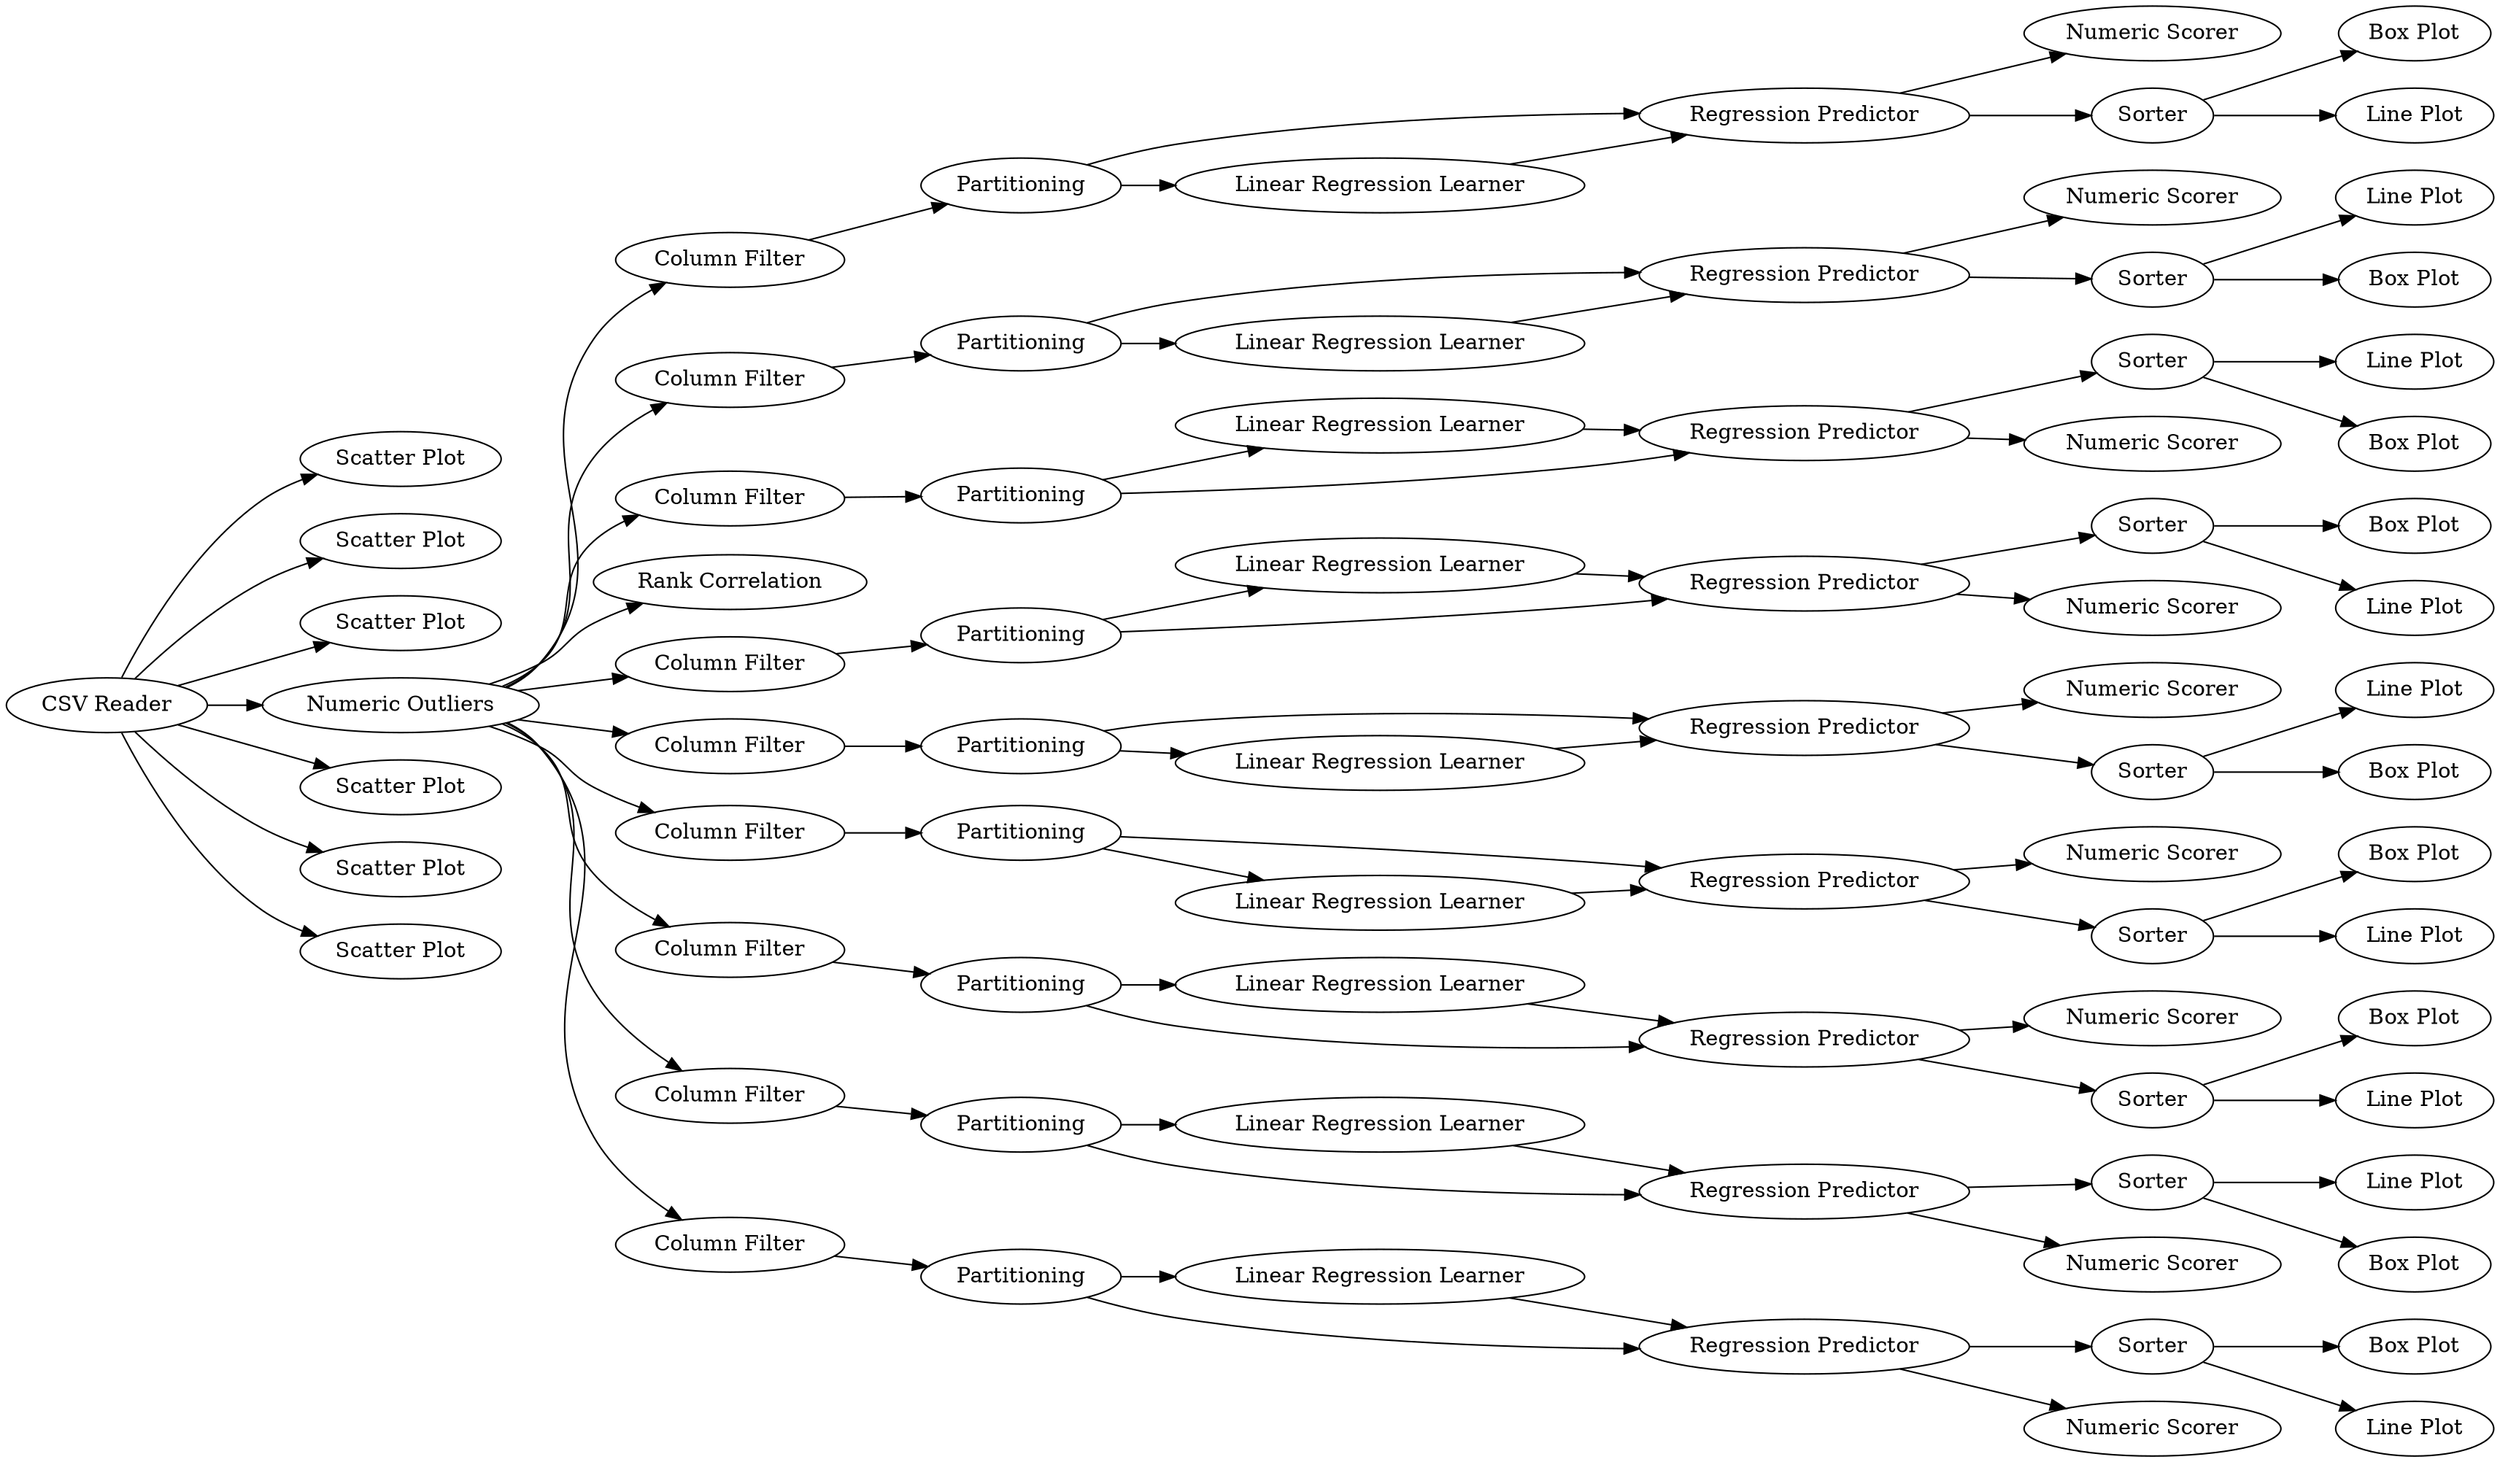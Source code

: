 digraph {
	"3166698238693938074_74" [label="Box Plot"]
	"3166698238693938074_43" [label="Column Filter"]
	"3166698238693938074_38" [label="Regression Predictor"]
	"3166698238693938074_28" [label=Partitioning]
	"3166698238693938074_63" [label=Sorter]
	"3166698238693938074_30" [label="Regression Predictor"]
	"3166698238693938074_35" [label="Column Filter"]
	"3166698238693938074_53" [label=Sorter]
	"3166698238693938074_42" [label="Box Plot"]
	"3166698238693938074_29" [label="Linear Regression Learner"]
	"3166698238693938074_64" [label="Line Plot"]
	"3166698238693938074_26" [label="Box Plot"]
	"3166698238693938074_58" [label="Column Filter"]
	"3166698238693938074_57" [label=Partitioning]
	"3166698238693938074_6" [label="Scatter Plot"]
	"3166698238693938074_18" [label="Regression Predictor"]
	"3166698238693938074_31" [label="Numeric Scorer"]
	"3166698238693938074_39" [label="Numeric Scorer"]
	"3166698238693938074_40" [label=Sorter]
	"3166698238693938074_21" [label="Line Plot"]
	"3166698238693938074_49" [label="Line Plot"]
	"3166698238693938074_55" [label="Box Plot"]
	"3166698238693938074_16" [label=Partitioning]
	"3166698238693938074_41" [label="Line Plot"]
	"3166698238693938074_62" [label="Numeric Scorer"]
	"3166698238693938074_3" [label="Scatter Plot"]
	"3166698238693938074_10" [label="Linear Regression Learner"]
	"3166698238693938074_54" [label="Line Plot"]
	"3166698238693938074_22" [label="Box Plot"]
	"3166698238693938074_11" [label="Regression Predictor"]
	"3166698238693938074_32" [label=Sorter]
	"3166698238693938074_66" [label="Rank Correlation"]
	"3166698238693938074_56" [label="Column Filter"]
	"3166698238693938074_71" [label="Numeric Scorer"]
	"3166698238693938074_69" [label="Linear Regression Learner"]
	"3166698238693938074_76" [label=Partitioning]
	"3166698238693938074_72" [label=Sorter]
	"3166698238693938074_80" [label=Sorter]
	"3166698238693938074_33" [label="Line Plot"]
	"3166698238693938074_19" [label="Numeric Scorer"]
	"3166698238693938074_50" [label="Linear Regression Learner"]
	"3166698238693938074_1" [label="CSV Reader"]
	"3166698238693938074_5" [label="Scatter Plot"]
	"3166698238693938074_8" [label="Numeric Outliers"]
	"3166698238693938074_15" [label="Column Filter"]
	"3166698238693938074_36" [label=Partitioning]
	"3166698238693938074_13" [label=Sorter]
	"3166698238693938074_81" [label="Line Plot"]
	"3166698238693938074_37" [label="Linear Regression Learner"]
	"3166698238693938074_27" [label="Column Filter"]
	"3166698238693938074_9" [label=Partitioning]
	"3166698238693938074_59" [label=Partitioning]
	"3166698238693938074_68" [label=Partitioning]
	"3166698238693938074_65" [label="Box Plot"]
	"3166698238693938074_79" [label="Numeric Scorer"]
	"3166698238693938074_23" [label="Box Plot"]
	"3166698238693938074_52" [label="Numeric Scorer"]
	"3166698238693938074_73" [label="Line Plot"]
	"3166698238693938074_60" [label="Linear Regression Learner"]
	"3166698238693938074_77" [label="Linear Regression Learner"]
	"3166698238693938074_2" [label="Scatter Plot"]
	"3166698238693938074_14" [label="Numeric Scorer"]
	"3166698238693938074_44" [label=Partitioning]
	"3166698238693938074_12" [label="Line Plot"]
	"3166698238693938074_46" [label="Regression Predictor"]
	"3166698238693938074_17" [label="Linear Regression Learner"]
	"3166698238693938074_61" [label="Regression Predictor"]
	"3166698238693938074_7" [label="Scatter Plot"]
	"3166698238693938074_70" [label="Regression Predictor"]
	"3166698238693938074_78" [label="Regression Predictor"]
	"3166698238693938074_4" [label="Scatter Plot"]
	"3166698238693938074_82" [label="Box Plot"]
	"3166698238693938074_47" [label="Numeric Scorer"]
	"3166698238693938074_34" [label="Box Plot"]
	"3166698238693938074_67" [label="Column Filter"]
	"3166698238693938074_45" [label="Linear Regression Learner"]
	"3166698238693938074_75" [label="Column Filter"]
	"3166698238693938074_20" [label=Sorter]
	"3166698238693938074_51" [label="Regression Predictor"]
	"3166698238693938074_48" [label=Sorter]
	"3166698238693938074_25" [label="Column Filter"]
	"3166698238693938074_59" -> "3166698238693938074_61"
	"3166698238693938074_25" -> "3166698238693938074_9"
	"3166698238693938074_60" -> "3166698238693938074_61"
	"3166698238693938074_46" -> "3166698238693938074_48"
	"3166698238693938074_70" -> "3166698238693938074_72"
	"3166698238693938074_58" -> "3166698238693938074_59"
	"3166698238693938074_32" -> "3166698238693938074_33"
	"3166698238693938074_45" -> "3166698238693938074_46"
	"3166698238693938074_68" -> "3166698238693938074_69"
	"3166698238693938074_48" -> "3166698238693938074_42"
	"3166698238693938074_38" -> "3166698238693938074_39"
	"3166698238693938074_43" -> "3166698238693938074_44"
	"3166698238693938074_32" -> "3166698238693938074_26"
	"3166698238693938074_18" -> "3166698238693938074_19"
	"3166698238693938074_28" -> "3166698238693938074_30"
	"3166698238693938074_30" -> "3166698238693938074_32"
	"3166698238693938074_48" -> "3166698238693938074_49"
	"3166698238693938074_8" -> "3166698238693938074_66"
	"3166698238693938074_11" -> "3166698238693938074_14"
	"3166698238693938074_44" -> "3166698238693938074_45"
	"3166698238693938074_8" -> "3166698238693938074_35"
	"3166698238693938074_69" -> "3166698238693938074_70"
	"3166698238693938074_53" -> "3166698238693938074_54"
	"3166698238693938074_63" -> "3166698238693938074_64"
	"3166698238693938074_8" -> "3166698238693938074_58"
	"3166698238693938074_57" -> "3166698238693938074_51"
	"3166698238693938074_20" -> "3166698238693938074_21"
	"3166698238693938074_80" -> "3166698238693938074_81"
	"3166698238693938074_80" -> "3166698238693938074_82"
	"3166698238693938074_13" -> "3166698238693938074_22"
	"3166698238693938074_8" -> "3166698238693938074_27"
	"3166698238693938074_29" -> "3166698238693938074_30"
	"3166698238693938074_35" -> "3166698238693938074_36"
	"3166698238693938074_37" -> "3166698238693938074_38"
	"3166698238693938074_1" -> "3166698238693938074_3"
	"3166698238693938074_68" -> "3166698238693938074_70"
	"3166698238693938074_20" -> "3166698238693938074_23"
	"3166698238693938074_36" -> "3166698238693938074_38"
	"3166698238693938074_30" -> "3166698238693938074_31"
	"3166698238693938074_36" -> "3166698238693938074_37"
	"3166698238693938074_75" -> "3166698238693938074_76"
	"3166698238693938074_10" -> "3166698238693938074_11"
	"3166698238693938074_1" -> "3166698238693938074_6"
	"3166698238693938074_40" -> "3166698238693938074_41"
	"3166698238693938074_17" -> "3166698238693938074_18"
	"3166698238693938074_18" -> "3166698238693938074_20"
	"3166698238693938074_78" -> "3166698238693938074_80"
	"3166698238693938074_46" -> "3166698238693938074_47"
	"3166698238693938074_1" -> "3166698238693938074_2"
	"3166698238693938074_40" -> "3166698238693938074_34"
	"3166698238693938074_9" -> "3166698238693938074_11"
	"3166698238693938074_8" -> "3166698238693938074_56"
	"3166698238693938074_8" -> "3166698238693938074_43"
	"3166698238693938074_72" -> "3166698238693938074_73"
	"3166698238693938074_76" -> "3166698238693938074_77"
	"3166698238693938074_72" -> "3166698238693938074_74"
	"3166698238693938074_76" -> "3166698238693938074_78"
	"3166698238693938074_1" -> "3166698238693938074_4"
	"3166698238693938074_13" -> "3166698238693938074_12"
	"3166698238693938074_61" -> "3166698238693938074_63"
	"3166698238693938074_16" -> "3166698238693938074_18"
	"3166698238693938074_70" -> "3166698238693938074_71"
	"3166698238693938074_8" -> "3166698238693938074_15"
	"3166698238693938074_67" -> "3166698238693938074_68"
	"3166698238693938074_53" -> "3166698238693938074_55"
	"3166698238693938074_1" -> "3166698238693938074_7"
	"3166698238693938074_57" -> "3166698238693938074_50"
	"3166698238693938074_28" -> "3166698238693938074_29"
	"3166698238693938074_63" -> "3166698238693938074_65"
	"3166698238693938074_51" -> "3166698238693938074_52"
	"3166698238693938074_61" -> "3166698238693938074_62"
	"3166698238693938074_1" -> "3166698238693938074_8"
	"3166698238693938074_16" -> "3166698238693938074_17"
	"3166698238693938074_38" -> "3166698238693938074_40"
	"3166698238693938074_27" -> "3166698238693938074_28"
	"3166698238693938074_11" -> "3166698238693938074_13"
	"3166698238693938074_44" -> "3166698238693938074_46"
	"3166698238693938074_56" -> "3166698238693938074_57"
	"3166698238693938074_78" -> "3166698238693938074_79"
	"3166698238693938074_9" -> "3166698238693938074_10"
	"3166698238693938074_8" -> "3166698238693938074_67"
	"3166698238693938074_8" -> "3166698238693938074_75"
	"3166698238693938074_50" -> "3166698238693938074_51"
	"3166698238693938074_59" -> "3166698238693938074_60"
	"3166698238693938074_51" -> "3166698238693938074_53"
	"3166698238693938074_77" -> "3166698238693938074_78"
	"3166698238693938074_8" -> "3166698238693938074_25"
	"3166698238693938074_1" -> "3166698238693938074_5"
	"3166698238693938074_15" -> "3166698238693938074_16"
	rankdir=LR
}
